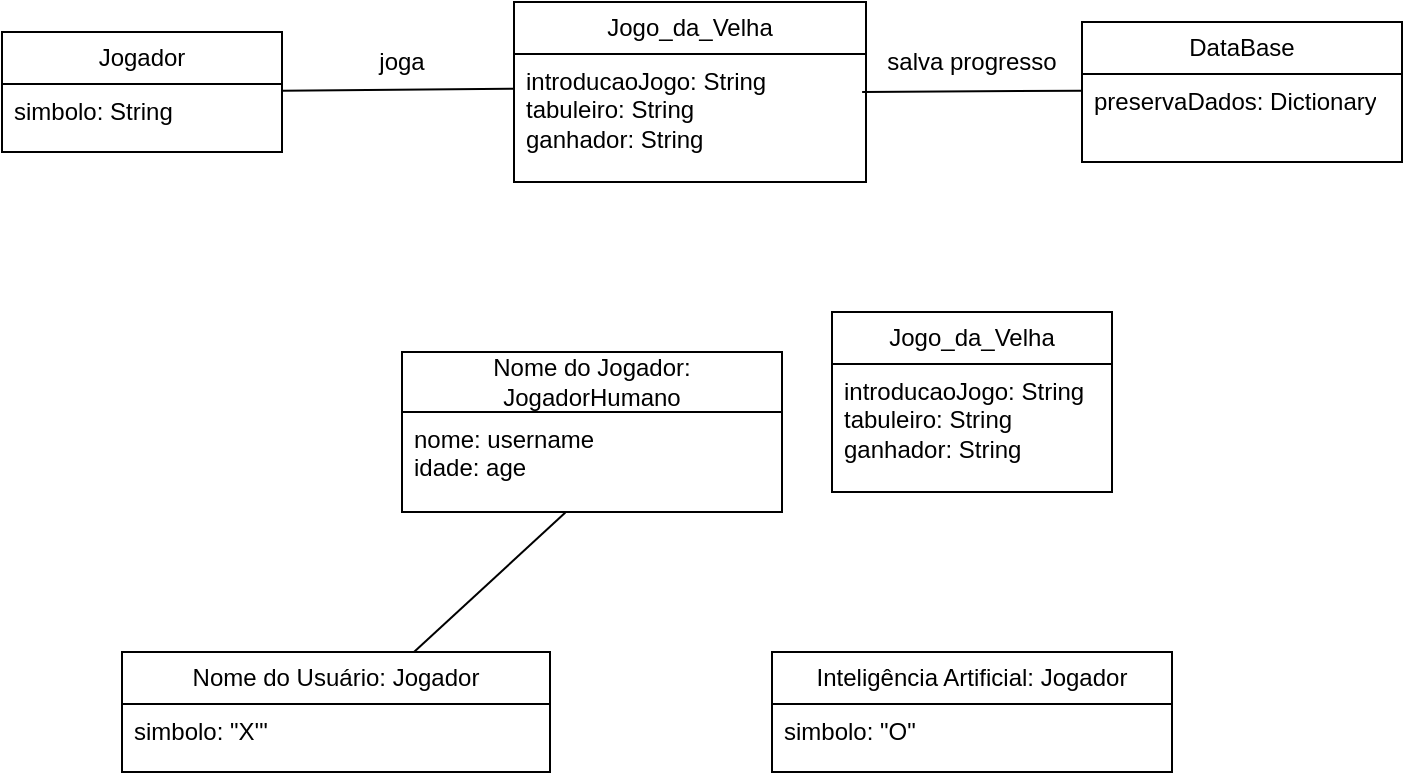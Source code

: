 <mxfile version="22.0.8" type="github">
  <diagram name="Página-1" id="ETZNSiQvTZ4J-55iKF7z">
    <mxGraphModel dx="1098" dy="587" grid="1" gridSize="10" guides="1" tooltips="1" connect="1" arrows="1" fold="1" page="1" pageScale="1" pageWidth="827" pageHeight="1169" math="0" shadow="0">
      <root>
        <mxCell id="0" />
        <mxCell id="1" parent="0" />
        <mxCell id="Y2xEf-CzXpEb0WmJXo6f-2" value="Inteligência Artificial: Jogador" style="swimlane;fontStyle=0;childLayout=stackLayout;horizontal=1;startSize=26;fillColor=none;horizontalStack=0;resizeParent=1;resizeParentMax=0;resizeLast=0;collapsible=1;marginBottom=0;whiteSpace=wrap;html=1;" parent="1" vertex="1">
          <mxGeometry x="455" y="400" width="200" height="60" as="geometry" />
        </mxCell>
        <mxCell id="Y2xEf-CzXpEb0WmJXo6f-3" value="simbolo: &quot;O&quot;" style="text;strokeColor=none;fillColor=none;align=left;verticalAlign=top;spacingLeft=4;spacingRight=4;overflow=hidden;rotatable=0;points=[[0,0.5],[1,0.5]];portConstraint=eastwest;whiteSpace=wrap;html=1;" parent="Y2xEf-CzXpEb0WmJXo6f-2" vertex="1">
          <mxGeometry y="26" width="200" height="34" as="geometry" />
        </mxCell>
        <mxCell id="aqnIn2phBkBqxdztw7Cu-1" value="Nome do Usuário: Jogador" style="swimlane;fontStyle=0;childLayout=stackLayout;horizontal=1;startSize=26;fillColor=none;horizontalStack=0;resizeParent=1;resizeParentMax=0;resizeLast=0;collapsible=1;marginBottom=0;whiteSpace=wrap;html=1;" vertex="1" parent="1">
          <mxGeometry x="130" y="400" width="214" height="60" as="geometry" />
        </mxCell>
        <mxCell id="aqnIn2phBkBqxdztw7Cu-2" value="simbolo: &quot;X&#39;&quot;" style="text;strokeColor=none;fillColor=none;align=left;verticalAlign=top;spacingLeft=4;spacingRight=4;overflow=hidden;rotatable=0;points=[[0,0.5],[1,0.5]];portConstraint=eastwest;whiteSpace=wrap;html=1;" vertex="1" parent="aqnIn2phBkBqxdztw7Cu-1">
          <mxGeometry y="26" width="214" height="34" as="geometry" />
        </mxCell>
        <mxCell id="aqnIn2phBkBqxdztw7Cu-10" value="Jogador" style="swimlane;fontStyle=0;childLayout=stackLayout;horizontal=1;startSize=26;fillColor=none;horizontalStack=0;resizeParent=1;resizeParentMax=0;resizeLast=0;collapsible=1;marginBottom=0;whiteSpace=wrap;html=1;" vertex="1" parent="1">
          <mxGeometry x="70" y="90" width="140" height="60" as="geometry" />
        </mxCell>
        <mxCell id="aqnIn2phBkBqxdztw7Cu-11" value="simbolo: String" style="text;strokeColor=none;fillColor=none;align=left;verticalAlign=top;spacingLeft=4;spacingRight=4;overflow=hidden;rotatable=0;points=[[0,0.5],[1,0.5]];portConstraint=eastwest;whiteSpace=wrap;html=1;" vertex="1" parent="aqnIn2phBkBqxdztw7Cu-10">
          <mxGeometry y="26" width="140" height="34" as="geometry" />
        </mxCell>
        <mxCell id="aqnIn2phBkBqxdztw7Cu-18" value="Jogo_da_Velha" style="swimlane;fontStyle=0;childLayout=stackLayout;horizontal=1;startSize=26;fillColor=none;horizontalStack=0;resizeParent=1;resizeParentMax=0;resizeLast=0;collapsible=1;marginBottom=0;whiteSpace=wrap;html=1;" vertex="1" parent="1">
          <mxGeometry x="326" y="75" width="176" height="90" as="geometry" />
        </mxCell>
        <mxCell id="aqnIn2phBkBqxdztw7Cu-20" value="introducaoJogo: String&lt;br style=&quot;border-color: var(--border-color);&quot;&gt;tabuleiro: String&lt;br style=&quot;border-color: var(--border-color);&quot;&gt;ganhador: String" style="text;strokeColor=none;fillColor=none;align=left;verticalAlign=top;spacingLeft=4;spacingRight=4;overflow=hidden;rotatable=0;points=[[0,0.5],[1,0.5]];portConstraint=eastwest;whiteSpace=wrap;html=1;" vertex="1" parent="aqnIn2phBkBqxdztw7Cu-18">
          <mxGeometry y="26" width="176" height="64" as="geometry" />
        </mxCell>
        <mxCell id="aqnIn2phBkBqxdztw7Cu-25" value="" style="endArrow=none;html=1;rounded=0;entryX=-0.001;entryY=0.272;entryDx=0;entryDy=0;entryPerimeter=0;" edge="1" parent="1" source="aqnIn2phBkBqxdztw7Cu-10" target="aqnIn2phBkBqxdztw7Cu-20">
          <mxGeometry width="50" height="50" relative="1" as="geometry">
            <mxPoint x="250" y="120" as="sourcePoint" />
            <mxPoint x="300" y="70" as="targetPoint" />
          </mxGeometry>
        </mxCell>
        <mxCell id="aqnIn2phBkBqxdztw7Cu-26" value="DataBase" style="swimlane;fontStyle=0;childLayout=stackLayout;horizontal=1;startSize=26;fillColor=none;horizontalStack=0;resizeParent=1;resizeParentMax=0;resizeLast=0;collapsible=1;marginBottom=0;whiteSpace=wrap;html=1;" vertex="1" parent="1">
          <mxGeometry x="610" y="85" width="160" height="70" as="geometry" />
        </mxCell>
        <mxCell id="aqnIn2phBkBqxdztw7Cu-27" value="preservaDados: Dictionary" style="text;strokeColor=none;fillColor=none;align=left;verticalAlign=top;spacingLeft=4;spacingRight=4;overflow=hidden;rotatable=0;points=[[0,0.5],[1,0.5]];portConstraint=eastwest;whiteSpace=wrap;html=1;" vertex="1" parent="aqnIn2phBkBqxdztw7Cu-26">
          <mxGeometry y="26" width="160" height="44" as="geometry" />
        </mxCell>
        <mxCell id="aqnIn2phBkBqxdztw7Cu-30" value="" style="endArrow=none;html=1;rounded=0;entryX=0.002;entryY=0.19;entryDx=0;entryDy=0;entryPerimeter=0;exitX=0.989;exitY=0.297;exitDx=0;exitDy=0;exitPerimeter=0;" edge="1" parent="1" source="aqnIn2phBkBqxdztw7Cu-20" target="aqnIn2phBkBqxdztw7Cu-27">
          <mxGeometry width="50" height="50" relative="1" as="geometry">
            <mxPoint x="520" y="124" as="sourcePoint" />
            <mxPoint x="590" y="130" as="targetPoint" />
          </mxGeometry>
        </mxCell>
        <mxCell id="aqnIn2phBkBqxdztw7Cu-32" value="joga" style="text;html=1;strokeColor=none;fillColor=none;align=center;verticalAlign=middle;whiteSpace=wrap;rounded=0;" vertex="1" parent="1">
          <mxGeometry x="240" y="90" width="60" height="30" as="geometry" />
        </mxCell>
        <mxCell id="aqnIn2phBkBqxdztw7Cu-33" value="salva progresso" style="text;html=1;strokeColor=none;fillColor=none;align=center;verticalAlign=middle;whiteSpace=wrap;rounded=0;" vertex="1" parent="1">
          <mxGeometry x="510" y="80" width="90" height="50" as="geometry" />
        </mxCell>
        <mxCell id="aqnIn2phBkBqxdztw7Cu-34" value="Nome do Jogador: JogadorHumano" style="swimlane;fontStyle=0;childLayout=stackLayout;horizontal=1;startSize=30;fillColor=none;horizontalStack=0;resizeParent=1;resizeParentMax=0;resizeLast=0;collapsible=1;marginBottom=0;whiteSpace=wrap;html=1;" vertex="1" parent="1">
          <mxGeometry x="270" y="250" width="190" height="80" as="geometry" />
        </mxCell>
        <mxCell id="aqnIn2phBkBqxdztw7Cu-36" value="nome: username&lt;br&gt;idade: age" style="text;strokeColor=none;fillColor=none;align=left;verticalAlign=top;spacingLeft=4;spacingRight=4;overflow=hidden;rotatable=0;points=[[0,0.5],[1,0.5]];portConstraint=eastwest;whiteSpace=wrap;html=1;" vertex="1" parent="aqnIn2phBkBqxdztw7Cu-34">
          <mxGeometry y="30" width="190" height="50" as="geometry" />
        </mxCell>
        <mxCell id="aqnIn2phBkBqxdztw7Cu-38" value="" style="endArrow=none;html=1;rounded=0;entryX=0.43;entryY=1.005;entryDx=0;entryDy=0;entryPerimeter=0;" edge="1" parent="1" target="aqnIn2phBkBqxdztw7Cu-36">
          <mxGeometry width="50" height="50" relative="1" as="geometry">
            <mxPoint x="276" y="400" as="sourcePoint" />
            <mxPoint x="326" y="350" as="targetPoint" />
          </mxGeometry>
        </mxCell>
        <mxCell id="aqnIn2phBkBqxdztw7Cu-39" value="Jogo_da_Velha" style="swimlane;fontStyle=0;childLayout=stackLayout;horizontal=1;startSize=26;fillColor=none;horizontalStack=0;resizeParent=1;resizeParentMax=0;resizeLast=0;collapsible=1;marginBottom=0;whiteSpace=wrap;html=1;" vertex="1" parent="1">
          <mxGeometry x="485" y="230" width="140" height="90" as="geometry" />
        </mxCell>
        <mxCell id="aqnIn2phBkBqxdztw7Cu-40" value="introducaoJogo: String&lt;br style=&quot;border-color: var(--border-color);&quot;&gt;tabuleiro: String&lt;br style=&quot;border-color: var(--border-color);&quot;&gt;ganhador: String" style="text;strokeColor=none;fillColor=none;align=left;verticalAlign=top;spacingLeft=4;spacingRight=4;overflow=hidden;rotatable=0;points=[[0,0.5],[1,0.5]];portConstraint=eastwest;whiteSpace=wrap;html=1;" vertex="1" parent="aqnIn2phBkBqxdztw7Cu-39">
          <mxGeometry y="26" width="140" height="64" as="geometry" />
        </mxCell>
      </root>
    </mxGraphModel>
  </diagram>
</mxfile>
